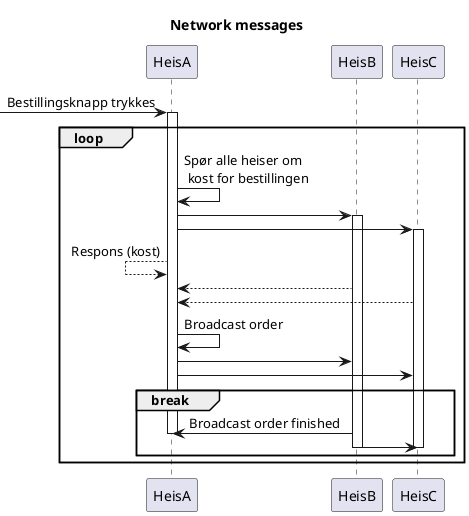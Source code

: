 @startuml Network sequence

title Network messages

participant HeisA as A
participant HeisB as B
participant HeisC as C





 -> A: Bestillingsknapp trykkes
 activate A

loop

    A -> A: Spør alle heiser om\n kost for bestillingen
    A -> B
    activate B
    A -> C
    activate C

    A <-- A: Respons (kost)
    A <-- B
    A <-- C

    A -> A: Broadcast order
    A -> B
    A -> C
    break
        B -> A: Broadcast order finished
        deactivate A
        B -> C
        deactivate C
        deactivate B

end
end


@enduml
